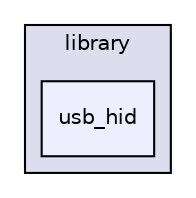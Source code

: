 digraph "C:/Work.git/ble/BLE-CC254x-1.4.0/Components/hal/target/CC2540USB/usb/library/usb_hid" {
  compound=true
  node [ fontsize="10", fontname="Helvetica"];
  edge [ labelfontsize="10", labelfontname="Helvetica"];
  subgraph clusterdir_50f477d5b85c450ec46013acac01c1a1 {
    graph [ bgcolor="#ddddee", pencolor="black", label="library" fontname="Helvetica", fontsize="10", URL="dir_50f477d5b85c450ec46013acac01c1a1.html"]
  dir_fafe22fbf36abe1fd69e08cf7a893312 [shape=box, label="usb_hid", style="filled", fillcolor="#eeeeff", pencolor="black", URL="dir_fafe22fbf36abe1fd69e08cf7a893312.html"];
  }
}

